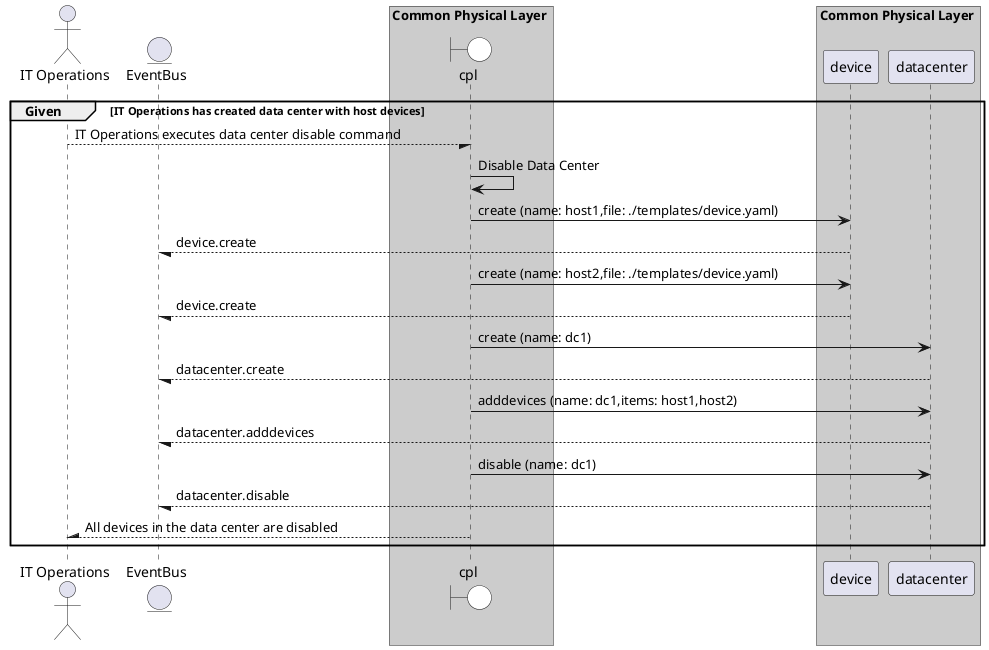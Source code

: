 @startuml


actor "IT Operations"


entity EventBus

box Common Physical Layer #cccccc
    boundary cpl #white
end box


box Common Physical Layer #cccccc
            participant device
            participant datacenter
    end box

group Given [IT Operations has created data center with host devices]

"IT Operations" --/ cpl: IT Operations executes data center disable command
"cpl" -> cpl: Disable Data Center

    cpl -> "device": create (name: host1,file: ./templates/device.yaml)

    "device" --/ EventBus: device.create

    cpl -> "device": create (name: host2,file: ./templates/device.yaml)

    "device" --/ EventBus: device.create

    cpl -> "datacenter": create (name: dc1)

    "datacenter" --/ EventBus: datacenter.create

    cpl -> "datacenter": adddevices (name: dc1,items: host1,host2)

    "datacenter" --/ EventBus: datacenter.adddevices

    cpl -> "datacenter": disable (name: dc1)

    "datacenter" --/ EventBus: datacenter.disable



"IT Operations" /-- cpl: All devices in the data center are disabled


end

@enduml
